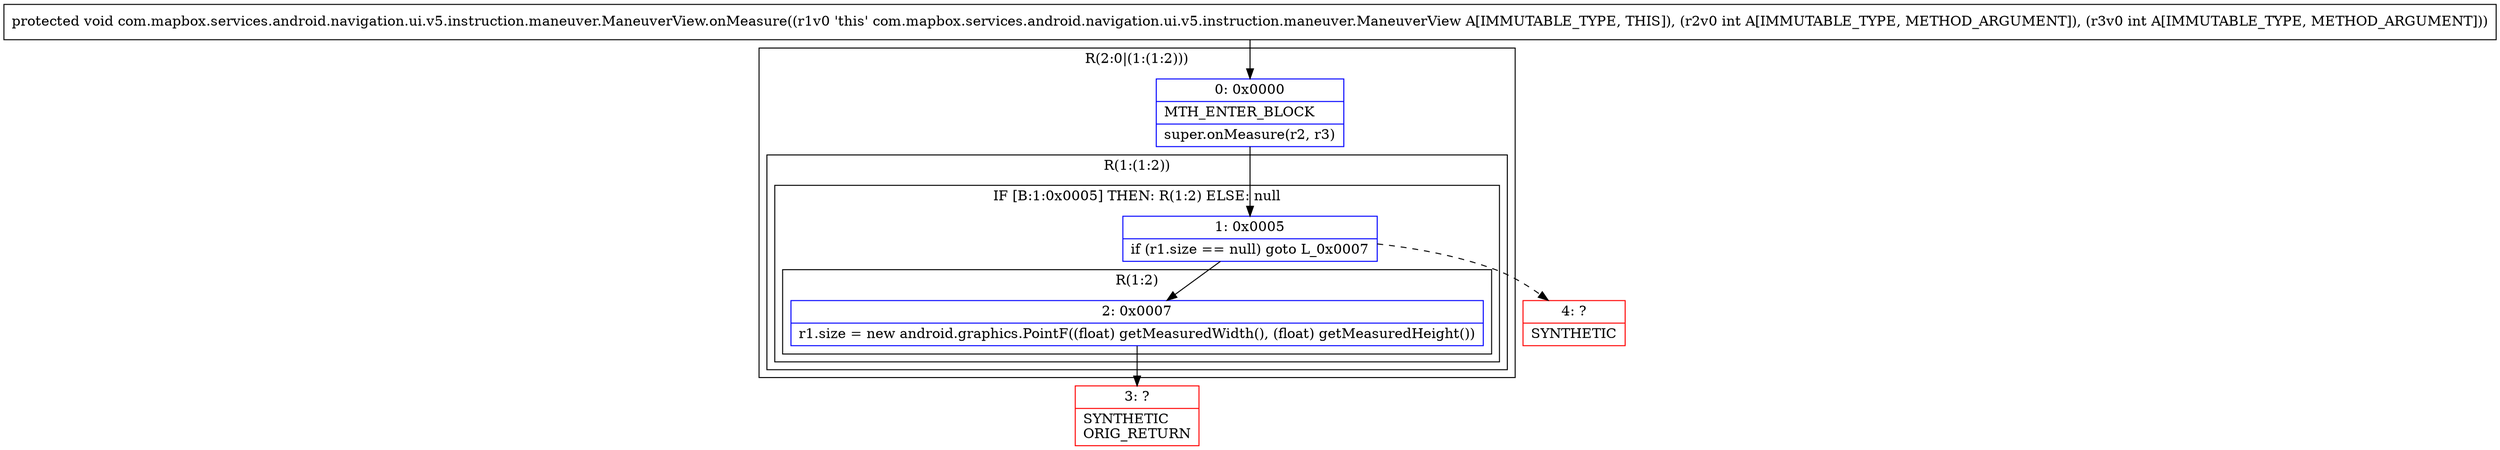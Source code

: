 digraph "CFG forcom.mapbox.services.android.navigation.ui.v5.instruction.maneuver.ManeuverView.onMeasure(II)V" {
subgraph cluster_Region_722052727 {
label = "R(2:0|(1:(1:2)))";
node [shape=record,color=blue];
Node_0 [shape=record,label="{0\:\ 0x0000|MTH_ENTER_BLOCK\l|super.onMeasure(r2, r3)\l}"];
subgraph cluster_Region_1817852975 {
label = "R(1:(1:2))";
node [shape=record,color=blue];
subgraph cluster_IfRegion_232470489 {
label = "IF [B:1:0x0005] THEN: R(1:2) ELSE: null";
node [shape=record,color=blue];
Node_1 [shape=record,label="{1\:\ 0x0005|if (r1.size == null) goto L_0x0007\l}"];
subgraph cluster_Region_1036125594 {
label = "R(1:2)";
node [shape=record,color=blue];
Node_2 [shape=record,label="{2\:\ 0x0007|r1.size = new android.graphics.PointF((float) getMeasuredWidth(), (float) getMeasuredHeight())\l}"];
}
}
}
}
Node_3 [shape=record,color=red,label="{3\:\ ?|SYNTHETIC\lORIG_RETURN\l}"];
Node_4 [shape=record,color=red,label="{4\:\ ?|SYNTHETIC\l}"];
MethodNode[shape=record,label="{protected void com.mapbox.services.android.navigation.ui.v5.instruction.maneuver.ManeuverView.onMeasure((r1v0 'this' com.mapbox.services.android.navigation.ui.v5.instruction.maneuver.ManeuverView A[IMMUTABLE_TYPE, THIS]), (r2v0 int A[IMMUTABLE_TYPE, METHOD_ARGUMENT]), (r3v0 int A[IMMUTABLE_TYPE, METHOD_ARGUMENT])) }"];
MethodNode -> Node_0;
Node_0 -> Node_1;
Node_1 -> Node_2;
Node_1 -> Node_4[style=dashed];
Node_2 -> Node_3;
}

